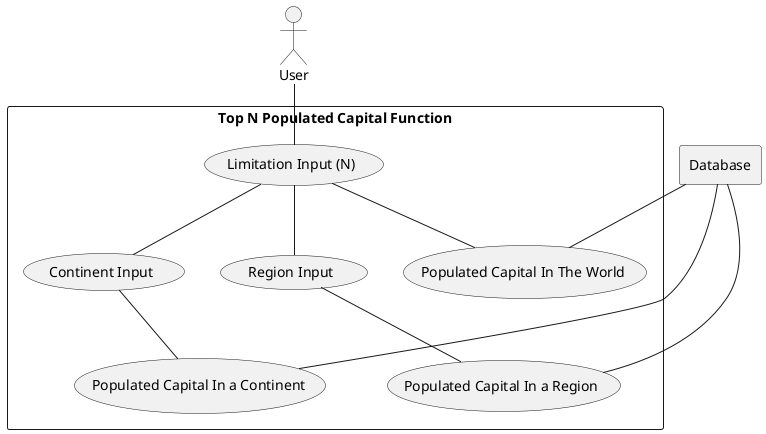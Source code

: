 @startuml
actor user as "User"
rectangle db as "Database"
rectangle "Top N Populated Capital Function"{
    usecase input as "Limitation Input (N)"
    usecase continent as "Continent Input"
    usecase region as "Region Input"
    usecase PC1 as "Populated Capital In The World"
    usecase PC2 as "Populated Capital In a Continent"
    usecase PC3 as "Populated Capital In a Region"
    db -- PC1
    db -- PC2
    db -- PC3
}
user -- input
input -- PC1
input -- continent
input -- region
continent -- PC2
region -- PC3

@enduml